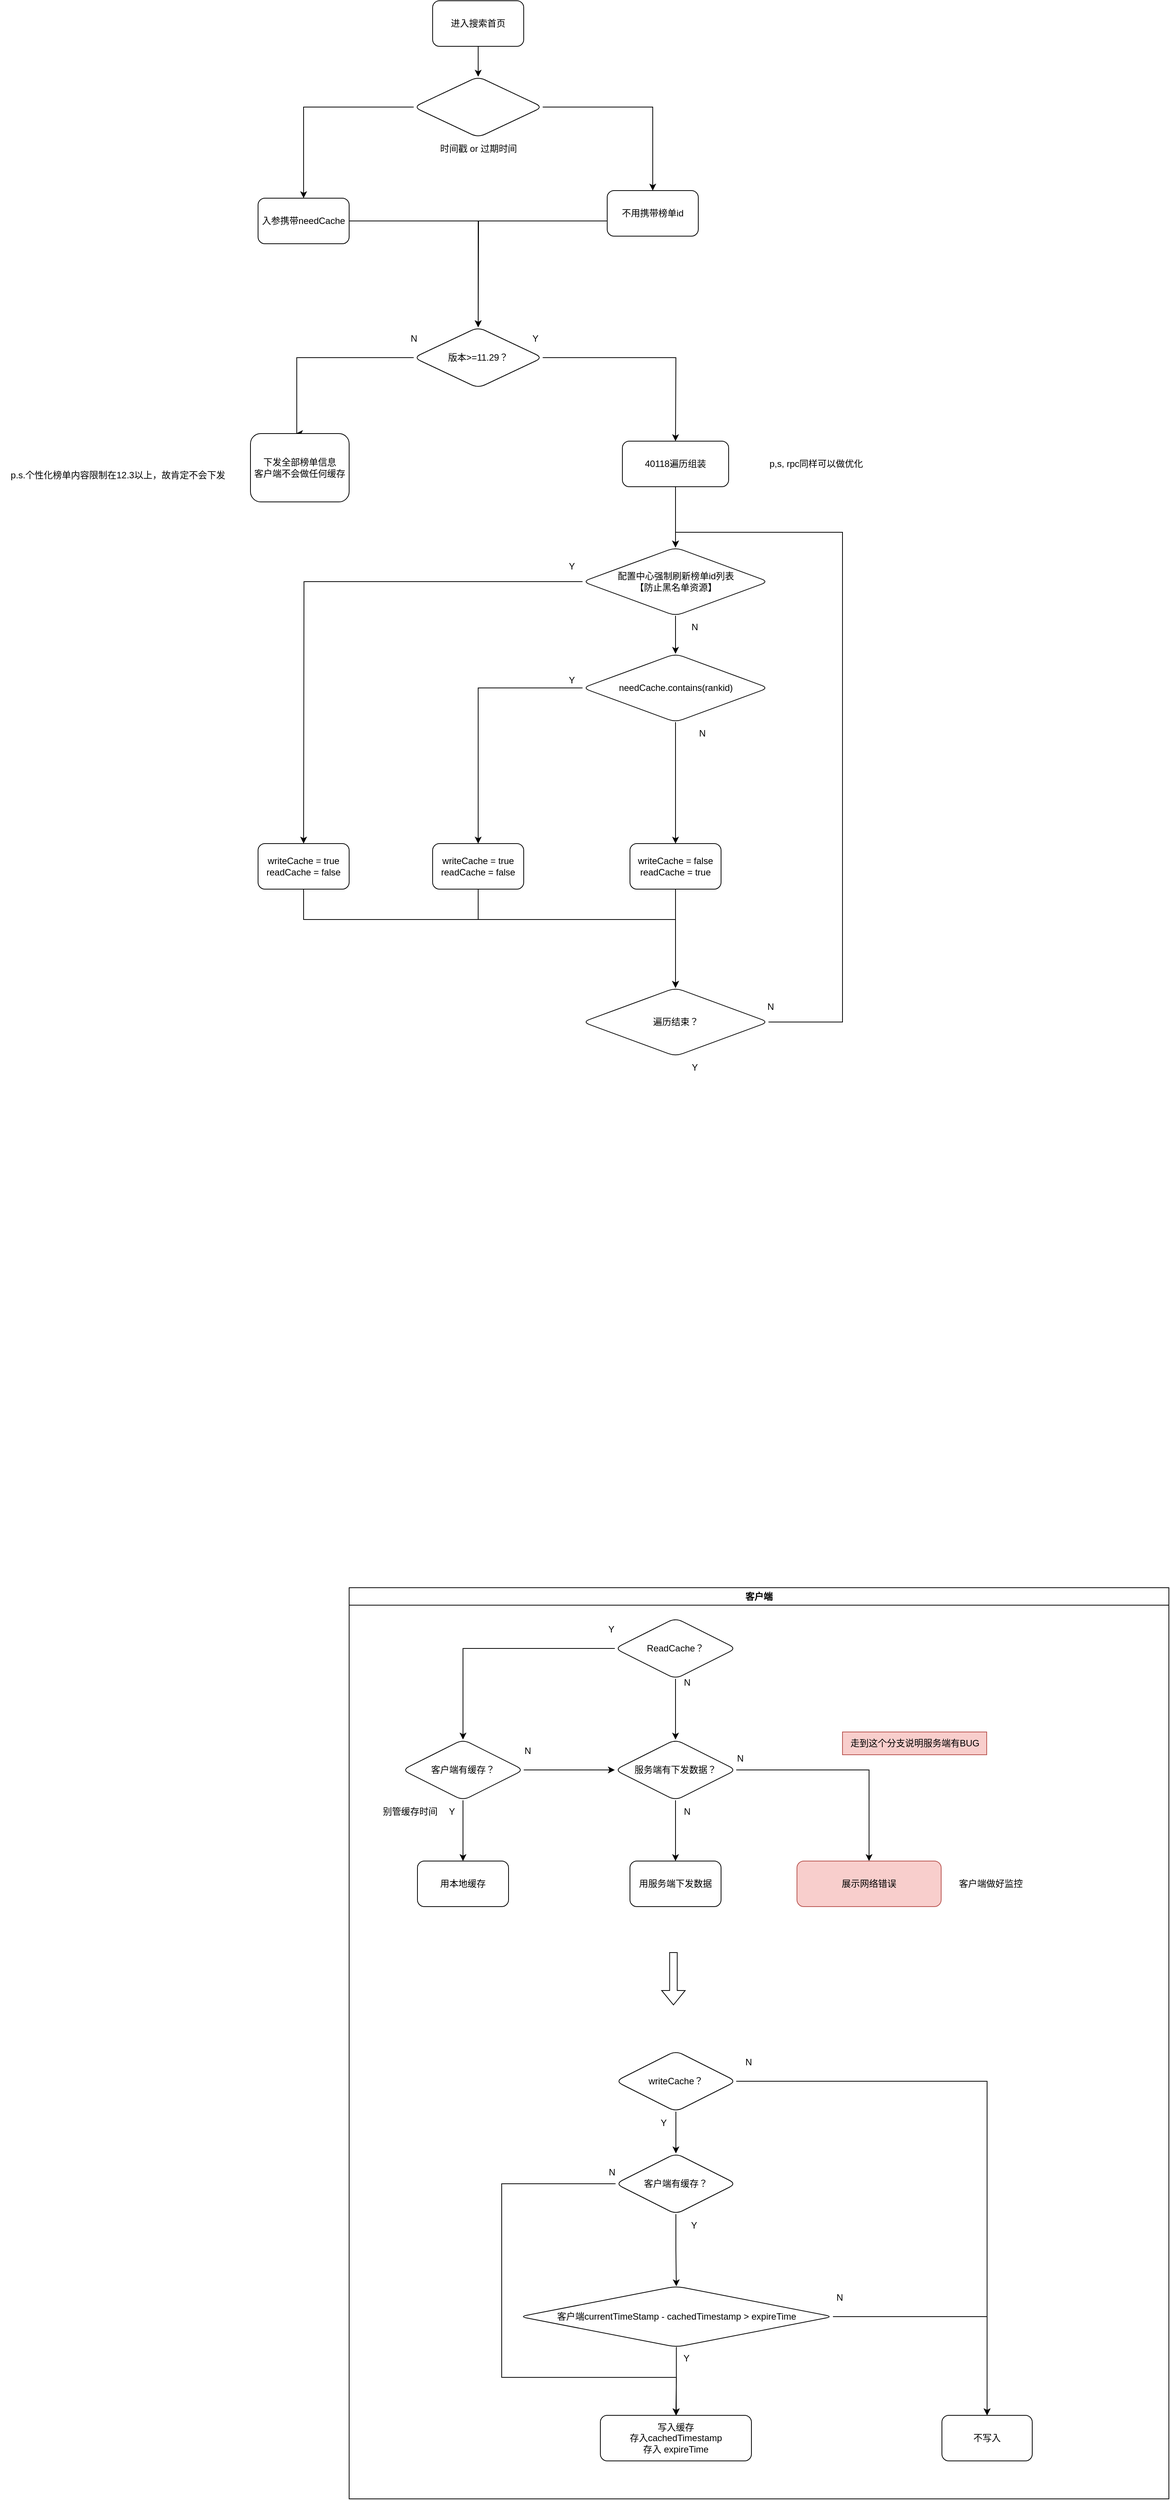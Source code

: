<mxfile version="26.0.16">
  <diagram name="第 1 页" id="NQEf47WvhXZKwdAwDiqe">
    <mxGraphModel dx="2401" dy="841" grid="1" gridSize="10" guides="1" tooltips="1" connect="1" arrows="1" fold="1" page="1" pageScale="1" pageWidth="827" pageHeight="1169" math="0" shadow="0">
      <root>
        <mxCell id="0" />
        <mxCell id="1" parent="0" />
        <mxCell id="9Gnq12phPFpCPruZLT1S-5" value="" style="edgeStyle=orthogonalEdgeStyle;rounded=0;orthogonalLoop=1;jettySize=auto;html=1;" edge="1" parent="1" source="9Gnq12phPFpCPruZLT1S-2" target="9Gnq12phPFpCPruZLT1S-4">
          <mxGeometry relative="1" as="geometry" />
        </mxCell>
        <mxCell id="9Gnq12phPFpCPruZLT1S-2" value="进入搜索首页" style="rounded=1;whiteSpace=wrap;html=1;" vertex="1" parent="1">
          <mxGeometry x="280" y="70" width="120" height="60" as="geometry" />
        </mxCell>
        <mxCell id="9Gnq12phPFpCPruZLT1S-7" value="" style="edgeStyle=orthogonalEdgeStyle;rounded=0;orthogonalLoop=1;jettySize=auto;html=1;" edge="1" parent="1" source="9Gnq12phPFpCPruZLT1S-4" target="9Gnq12phPFpCPruZLT1S-6">
          <mxGeometry relative="1" as="geometry" />
        </mxCell>
        <mxCell id="9Gnq12phPFpCPruZLT1S-9" value="" style="edgeStyle=orthogonalEdgeStyle;rounded=0;orthogonalLoop=1;jettySize=auto;html=1;" edge="1" parent="1" source="9Gnq12phPFpCPruZLT1S-4" target="9Gnq12phPFpCPruZLT1S-8">
          <mxGeometry relative="1" as="geometry" />
        </mxCell>
        <mxCell id="9Gnq12phPFpCPruZLT1S-4" value="" style="rhombus;whiteSpace=wrap;html=1;rounded=1;" vertex="1" parent="1">
          <mxGeometry x="255" y="170" width="170" height="80" as="geometry" />
        </mxCell>
        <mxCell id="9Gnq12phPFpCPruZLT1S-14" value="" style="edgeStyle=orthogonalEdgeStyle;rounded=0;orthogonalLoop=1;jettySize=auto;html=1;" edge="1" parent="1" source="9Gnq12phPFpCPruZLT1S-6">
          <mxGeometry relative="1" as="geometry">
            <mxPoint x="340" y="500" as="targetPoint" />
          </mxGeometry>
        </mxCell>
        <mxCell id="9Gnq12phPFpCPruZLT1S-6" value="入参携带needCache" style="whiteSpace=wrap;html=1;rounded=1;" vertex="1" parent="1">
          <mxGeometry x="50" y="330" width="120" height="60" as="geometry" />
        </mxCell>
        <mxCell id="9Gnq12phPFpCPruZLT1S-19" style="edgeStyle=orthogonalEdgeStyle;rounded=0;orthogonalLoop=1;jettySize=auto;html=1;entryX=0.5;entryY=0;entryDx=0;entryDy=0;" edge="1" parent="1" source="9Gnq12phPFpCPruZLT1S-8">
          <mxGeometry relative="1" as="geometry">
            <mxPoint x="340" y="500" as="targetPoint" />
            <Array as="points">
              <mxPoint x="340" y="360" />
            </Array>
          </mxGeometry>
        </mxCell>
        <mxCell id="9Gnq12phPFpCPruZLT1S-8" value="不用携带榜单id" style="whiteSpace=wrap;html=1;rounded=1;" vertex="1" parent="1">
          <mxGeometry x="510" y="320" width="120" height="60" as="geometry" />
        </mxCell>
        <mxCell id="9Gnq12phPFpCPruZLT1S-31" value="" style="edgeStyle=orthogonalEdgeStyle;rounded=0;orthogonalLoop=1;jettySize=auto;html=1;" edge="1" parent="1" source="9Gnq12phPFpCPruZLT1S-18">
          <mxGeometry relative="1" as="geometry">
            <mxPoint x="600" y="790" as="targetPoint" />
          </mxGeometry>
        </mxCell>
        <mxCell id="9Gnq12phPFpCPruZLT1S-18" value="40118遍历组装" style="whiteSpace=wrap;html=1;rounded=1;" vertex="1" parent="1">
          <mxGeometry x="530" y="650" width="140" height="60" as="geometry" />
        </mxCell>
        <mxCell id="9Gnq12phPFpCPruZLT1S-20" value="时间戳 or 过期时间" style="text;html=1;align=center;verticalAlign=middle;resizable=0;points=[];autosize=1;strokeColor=none;fillColor=none;" vertex="1" parent="1">
          <mxGeometry x="280" y="250" width="120" height="30" as="geometry" />
        </mxCell>
        <mxCell id="9Gnq12phPFpCPruZLT1S-25" style="edgeStyle=orthogonalEdgeStyle;rounded=0;orthogonalLoop=1;jettySize=auto;html=1;" edge="1" parent="1" source="9Gnq12phPFpCPruZLT1S-21">
          <mxGeometry relative="1" as="geometry">
            <mxPoint x="100" y="640" as="targetPoint" />
            <Array as="points">
              <mxPoint x="101" y="540" />
            </Array>
          </mxGeometry>
        </mxCell>
        <mxCell id="9Gnq12phPFpCPruZLT1S-26" style="edgeStyle=orthogonalEdgeStyle;rounded=0;orthogonalLoop=1;jettySize=auto;html=1;" edge="1" parent="1" source="9Gnq12phPFpCPruZLT1S-21">
          <mxGeometry relative="1" as="geometry">
            <mxPoint x="600" y="650" as="targetPoint" />
          </mxGeometry>
        </mxCell>
        <mxCell id="9Gnq12phPFpCPruZLT1S-21" value="版本&amp;gt;=11.29？" style="rhombus;whiteSpace=wrap;html=1;rounded=1;" vertex="1" parent="1">
          <mxGeometry x="255" y="500" width="170" height="80" as="geometry" />
        </mxCell>
        <mxCell id="9Gnq12phPFpCPruZLT1S-27" value="N" style="text;html=1;align=center;verticalAlign=middle;resizable=0;points=[];autosize=1;strokeColor=none;fillColor=none;" vertex="1" parent="1">
          <mxGeometry x="240" y="500" width="30" height="30" as="geometry" />
        </mxCell>
        <mxCell id="9Gnq12phPFpCPruZLT1S-28" value="Y" style="text;html=1;align=center;verticalAlign=middle;resizable=0;points=[];autosize=1;strokeColor=none;fillColor=none;" vertex="1" parent="1">
          <mxGeometry x="400" y="500" width="30" height="30" as="geometry" />
        </mxCell>
        <mxCell id="9Gnq12phPFpCPruZLT1S-29" value="下发全部榜单信息&lt;br&gt;客户端不会做任何缓存" style="whiteSpace=wrap;html=1;rounded=1;" vertex="1" parent="1">
          <mxGeometry x="40" y="640" width="130" height="90" as="geometry" />
        </mxCell>
        <mxCell id="9Gnq12phPFpCPruZLT1S-40" value="" style="edgeStyle=orthogonalEdgeStyle;rounded=0;orthogonalLoop=1;jettySize=auto;html=1;" edge="1" parent="1" source="9Gnq12phPFpCPruZLT1S-32" target="9Gnq12phPFpCPruZLT1S-39">
          <mxGeometry relative="1" as="geometry" />
        </mxCell>
        <mxCell id="9Gnq12phPFpCPruZLT1S-53" value="" style="edgeStyle=orthogonalEdgeStyle;rounded=0;orthogonalLoop=1;jettySize=auto;html=1;" edge="1" parent="1" source="9Gnq12phPFpCPruZLT1S-32" target="9Gnq12phPFpCPruZLT1S-52">
          <mxGeometry relative="1" as="geometry" />
        </mxCell>
        <mxCell id="9Gnq12phPFpCPruZLT1S-32" value="needCache.contains(rankid)" style="rhombus;whiteSpace=wrap;html=1;rounded=1;" vertex="1" parent="1">
          <mxGeometry x="477.5" y="930" width="245" height="90" as="geometry" />
        </mxCell>
        <mxCell id="9Gnq12phPFpCPruZLT1S-38" style="edgeStyle=orthogonalEdgeStyle;rounded=0;orthogonalLoop=1;jettySize=auto;html=1;entryX=0.5;entryY=0;entryDx=0;entryDy=0;" edge="1" parent="1" source="9Gnq12phPFpCPruZLT1S-33" target="9Gnq12phPFpCPruZLT1S-32">
          <mxGeometry relative="1" as="geometry" />
        </mxCell>
        <mxCell id="9Gnq12phPFpCPruZLT1S-88" style="edgeStyle=orthogonalEdgeStyle;rounded=0;orthogonalLoop=1;jettySize=auto;html=1;" edge="1" parent="1" source="9Gnq12phPFpCPruZLT1S-33">
          <mxGeometry relative="1" as="geometry">
            <mxPoint x="110" y="1180" as="targetPoint" />
          </mxGeometry>
        </mxCell>
        <mxCell id="9Gnq12phPFpCPruZLT1S-33" value="配置中心强制刷新榜单id列表&lt;br&gt;【防止黑名单资源】" style="rhombus;whiteSpace=wrap;html=1;rounded=1;" vertex="1" parent="1">
          <mxGeometry x="477.5" y="790" width="245" height="90" as="geometry" />
        </mxCell>
        <mxCell id="9Gnq12phPFpCPruZLT1S-36" value="Y" style="text;html=1;align=center;verticalAlign=middle;resizable=0;points=[];autosize=1;strokeColor=none;fillColor=none;" vertex="1" parent="1">
          <mxGeometry x="447.5" y="800" width="30" height="30" as="geometry" />
        </mxCell>
        <mxCell id="9Gnq12phPFpCPruZLT1S-37" value="N" style="text;html=1;align=center;verticalAlign=middle;resizable=0;points=[];autosize=1;strokeColor=none;fillColor=none;" vertex="1" parent="1">
          <mxGeometry x="610" y="880" width="30" height="30" as="geometry" />
        </mxCell>
        <mxCell id="9Gnq12phPFpCPruZLT1S-56" style="edgeStyle=orthogonalEdgeStyle;rounded=0;orthogonalLoop=1;jettySize=auto;html=1;entryX=0.5;entryY=0;entryDx=0;entryDy=0;" edge="1" parent="1" source="9Gnq12phPFpCPruZLT1S-39" target="9Gnq12phPFpCPruZLT1S-42">
          <mxGeometry relative="1" as="geometry">
            <Array as="points">
              <mxPoint x="340" y="1280" />
              <mxPoint x="600" y="1280" />
            </Array>
          </mxGeometry>
        </mxCell>
        <mxCell id="9Gnq12phPFpCPruZLT1S-39" value="writeCache = true&lt;br&gt;readCache = false" style="whiteSpace=wrap;html=1;rounded=1;" vertex="1" parent="1">
          <mxGeometry x="280" y="1180" width="120" height="60" as="geometry" />
        </mxCell>
        <mxCell id="9Gnq12phPFpCPruZLT1S-41" value="p.s.个性化榜单内容限制在12.3以上，故肯定不会下发" style="text;html=1;align=center;verticalAlign=middle;resizable=0;points=[];autosize=1;strokeColor=none;fillColor=none;" vertex="1" parent="1">
          <mxGeometry x="-290" y="680" width="310" height="30" as="geometry" />
        </mxCell>
        <mxCell id="9Gnq12phPFpCPruZLT1S-45" style="edgeStyle=orthogonalEdgeStyle;rounded=0;orthogonalLoop=1;jettySize=auto;html=1;entryX=0.5;entryY=0;entryDx=0;entryDy=0;" edge="1" parent="1" source="9Gnq12phPFpCPruZLT1S-42" target="9Gnq12phPFpCPruZLT1S-33">
          <mxGeometry relative="1" as="geometry">
            <Array as="points">
              <mxPoint x="820" y="1415" />
              <mxPoint x="820" y="770" />
              <mxPoint x="600" y="770" />
            </Array>
          </mxGeometry>
        </mxCell>
        <mxCell id="9Gnq12phPFpCPruZLT1S-42" value="遍历结束？" style="rhombus;whiteSpace=wrap;html=1;rounded=1;" vertex="1" parent="1">
          <mxGeometry x="477.5" y="1370" width="245" height="90" as="geometry" />
        </mxCell>
        <mxCell id="9Gnq12phPFpCPruZLT1S-49" value="p,s, rpc同样可以做优化" style="text;html=1;align=center;verticalAlign=middle;resizable=0;points=[];autosize=1;strokeColor=none;fillColor=none;" vertex="1" parent="1">
          <mxGeometry x="710" y="665" width="150" height="30" as="geometry" />
        </mxCell>
        <mxCell id="9Gnq12phPFpCPruZLT1S-50" value="N" style="text;html=1;align=center;verticalAlign=middle;resizable=0;points=[];autosize=1;strokeColor=none;fillColor=none;" vertex="1" parent="1">
          <mxGeometry x="710" y="1380" width="30" height="30" as="geometry" />
        </mxCell>
        <mxCell id="9Gnq12phPFpCPruZLT1S-51" value="Y" style="text;html=1;align=center;verticalAlign=middle;resizable=0;points=[];autosize=1;strokeColor=none;fillColor=none;" vertex="1" parent="1">
          <mxGeometry x="610" y="1460" width="30" height="30" as="geometry" />
        </mxCell>
        <mxCell id="9Gnq12phPFpCPruZLT1S-57" style="edgeStyle=orthogonalEdgeStyle;rounded=0;orthogonalLoop=1;jettySize=auto;html=1;entryX=0.5;entryY=0;entryDx=0;entryDy=0;" edge="1" parent="1" source="9Gnq12phPFpCPruZLT1S-52" target="9Gnq12phPFpCPruZLT1S-42">
          <mxGeometry relative="1" as="geometry" />
        </mxCell>
        <mxCell id="9Gnq12phPFpCPruZLT1S-52" value="writeCache = false&lt;br&gt;readCache = true" style="whiteSpace=wrap;html=1;rounded=1;" vertex="1" parent="1">
          <mxGeometry x="540" y="1180" width="120" height="60" as="geometry" />
        </mxCell>
        <mxCell id="9Gnq12phPFpCPruZLT1S-54" value="N" style="text;html=1;align=center;verticalAlign=middle;resizable=0;points=[];autosize=1;strokeColor=none;fillColor=none;" vertex="1" parent="1">
          <mxGeometry x="620" y="1020" width="30" height="30" as="geometry" />
        </mxCell>
        <mxCell id="9Gnq12phPFpCPruZLT1S-55" value="Y" style="text;html=1;align=center;verticalAlign=middle;resizable=0;points=[];autosize=1;strokeColor=none;fillColor=none;" vertex="1" parent="1">
          <mxGeometry x="447.5" y="950" width="30" height="30" as="geometry" />
        </mxCell>
        <mxCell id="9Gnq12phPFpCPruZLT1S-66" value="" style="edgeStyle=orthogonalEdgeStyle;rounded=0;orthogonalLoop=1;jettySize=auto;html=1;entryX=0.5;entryY=0;entryDx=0;entryDy=0;" edge="1" parent="1" source="9Gnq12phPFpCPruZLT1S-61" target="9Gnq12phPFpCPruZLT1S-103">
          <mxGeometry relative="1" as="geometry">
            <mxPoint x="600" y="2350" as="targetPoint" />
          </mxGeometry>
        </mxCell>
        <mxCell id="9Gnq12phPFpCPruZLT1S-104" style="edgeStyle=orthogonalEdgeStyle;rounded=0;orthogonalLoop=1;jettySize=auto;html=1;entryX=0.5;entryY=0;entryDx=0;entryDy=0;" edge="1" parent="1" source="9Gnq12phPFpCPruZLT1S-61" target="9Gnq12phPFpCPruZLT1S-94">
          <mxGeometry relative="1" as="geometry" />
        </mxCell>
        <mxCell id="9Gnq12phPFpCPruZLT1S-61" value="ReadCache？" style="rhombus;whiteSpace=wrap;html=1;rounded=1;" vertex="1" parent="1">
          <mxGeometry x="520" y="2200" width="160" height="80" as="geometry" />
        </mxCell>
        <mxCell id="9Gnq12phPFpCPruZLT1S-67" value="Y" style="text;html=1;align=center;verticalAlign=middle;resizable=0;points=[];autosize=1;strokeColor=none;fillColor=none;" vertex="1" parent="1">
          <mxGeometry x="500" y="2200" width="30" height="30" as="geometry" />
        </mxCell>
        <mxCell id="9Gnq12phPFpCPruZLT1S-68" value="N" style="text;html=1;align=center;verticalAlign=middle;resizable=0;points=[];autosize=1;strokeColor=none;fillColor=none;" vertex="1" parent="1">
          <mxGeometry x="600" y="2270" width="30" height="30" as="geometry" />
        </mxCell>
        <mxCell id="9Gnq12phPFpCPruZLT1S-90" style="edgeStyle=orthogonalEdgeStyle;rounded=0;orthogonalLoop=1;jettySize=auto;html=1;entryX=0.5;entryY=0;entryDx=0;entryDy=0;" edge="1" parent="1" source="9Gnq12phPFpCPruZLT1S-89" target="9Gnq12phPFpCPruZLT1S-42">
          <mxGeometry relative="1" as="geometry">
            <Array as="points">
              <mxPoint x="110" y="1280" />
              <mxPoint x="600" y="1280" />
            </Array>
          </mxGeometry>
        </mxCell>
        <mxCell id="9Gnq12phPFpCPruZLT1S-89" value="writeCache = true&lt;br&gt;readCache = false" style="whiteSpace=wrap;html=1;rounded=1;" vertex="1" parent="1">
          <mxGeometry x="50" y="1180" width="120" height="60" as="geometry" />
        </mxCell>
        <mxCell id="9Gnq12phPFpCPruZLT1S-96" style="edgeStyle=orthogonalEdgeStyle;rounded=0;orthogonalLoop=1;jettySize=auto;html=1;entryX=0;entryY=0.5;entryDx=0;entryDy=0;" edge="1" parent="1" source="9Gnq12phPFpCPruZLT1S-94" target="9Gnq12phPFpCPruZLT1S-103">
          <mxGeometry relative="1" as="geometry">
            <mxPoint x="540" y="2380" as="targetPoint" />
            <Array as="points" />
          </mxGeometry>
        </mxCell>
        <mxCell id="9Gnq12phPFpCPruZLT1S-100" style="edgeStyle=orthogonalEdgeStyle;rounded=0;orthogonalLoop=1;jettySize=auto;html=1;entryX=0.5;entryY=0;entryDx=0;entryDy=0;" edge="1" parent="1" source="9Gnq12phPFpCPruZLT1S-94" target="9Gnq12phPFpCPruZLT1S-97">
          <mxGeometry relative="1" as="geometry" />
        </mxCell>
        <mxCell id="9Gnq12phPFpCPruZLT1S-94" value="客户端有缓存？" style="rhombus;whiteSpace=wrap;html=1;rounded=1;" vertex="1" parent="1">
          <mxGeometry x="240" y="2360" width="160" height="80" as="geometry" />
        </mxCell>
        <mxCell id="9Gnq12phPFpCPruZLT1S-97" value="用本地缓存" style="whiteSpace=wrap;html=1;rounded=1;" vertex="1" parent="1">
          <mxGeometry x="260" y="2520" width="120" height="60" as="geometry" />
        </mxCell>
        <mxCell id="9Gnq12phPFpCPruZLT1S-101" value="Y" style="text;html=1;align=center;verticalAlign=middle;resizable=0;points=[];autosize=1;strokeColor=none;fillColor=none;" vertex="1" parent="1">
          <mxGeometry x="290" y="2440" width="30" height="30" as="geometry" />
        </mxCell>
        <mxCell id="9Gnq12phPFpCPruZLT1S-102" value="N" style="text;html=1;align=center;verticalAlign=middle;resizable=0;points=[];autosize=1;strokeColor=none;fillColor=none;" vertex="1" parent="1">
          <mxGeometry x="390" y="2360" width="30" height="30" as="geometry" />
        </mxCell>
        <mxCell id="9Gnq12phPFpCPruZLT1S-106" value="" style="edgeStyle=orthogonalEdgeStyle;rounded=0;orthogonalLoop=1;jettySize=auto;html=1;" edge="1" parent="1" source="9Gnq12phPFpCPruZLT1S-103" target="9Gnq12phPFpCPruZLT1S-105">
          <mxGeometry relative="1" as="geometry" />
        </mxCell>
        <mxCell id="9Gnq12phPFpCPruZLT1S-107" style="edgeStyle=orthogonalEdgeStyle;rounded=0;orthogonalLoop=1;jettySize=auto;html=1;entryX=0.5;entryY=0;entryDx=0;entryDy=0;" edge="1" parent="1" source="9Gnq12phPFpCPruZLT1S-103" target="9Gnq12phPFpCPruZLT1S-109">
          <mxGeometry relative="1" as="geometry">
            <mxPoint x="840" y="2510" as="targetPoint" />
          </mxGeometry>
        </mxCell>
        <mxCell id="9Gnq12phPFpCPruZLT1S-103" value="服务端有下发数据？" style="rhombus;whiteSpace=wrap;html=1;rounded=1;" vertex="1" parent="1">
          <mxGeometry x="520" y="2360" width="160" height="80" as="geometry" />
        </mxCell>
        <mxCell id="9Gnq12phPFpCPruZLT1S-105" value="用服务端下发数据" style="whiteSpace=wrap;html=1;rounded=1;" vertex="1" parent="1">
          <mxGeometry x="540" y="2520" width="120" height="60" as="geometry" />
        </mxCell>
        <mxCell id="9Gnq12phPFpCPruZLT1S-109" value="展示网络错误" style="whiteSpace=wrap;html=1;rounded=1;fillColor=#f8cecc;strokeColor=#b85450;" vertex="1" parent="1">
          <mxGeometry x="760" y="2520" width="190" height="60" as="geometry" />
        </mxCell>
        <mxCell id="9Gnq12phPFpCPruZLT1S-110" value="N" style="text;html=1;align=center;verticalAlign=middle;resizable=0;points=[];autosize=1;strokeColor=none;fillColor=none;" vertex="1" parent="1">
          <mxGeometry x="670" y="2370" width="30" height="30" as="geometry" />
        </mxCell>
        <mxCell id="9Gnq12phPFpCPruZLT1S-113" value="N" style="text;html=1;align=center;verticalAlign=middle;resizable=0;points=[];autosize=1;strokeColor=none;fillColor=none;" vertex="1" parent="1">
          <mxGeometry x="600" y="2440" width="30" height="30" as="geometry" />
        </mxCell>
        <mxCell id="9Gnq12phPFpCPruZLT1S-129" value="客户端做好监控" style="text;html=1;align=center;verticalAlign=middle;resizable=0;points=[];autosize=1;strokeColor=none;fillColor=none;" vertex="1" parent="1">
          <mxGeometry x="960" y="2535" width="110" height="30" as="geometry" />
        </mxCell>
        <mxCell id="9Gnq12phPFpCPruZLT1S-150" value="客户端" style="swimlane;whiteSpace=wrap;html=1;" vertex="1" parent="1">
          <mxGeometry x="170" y="2160" width="1080" height="1200" as="geometry" />
        </mxCell>
        <mxCell id="9Gnq12phPFpCPruZLT1S-117" style="edgeStyle=orthogonalEdgeStyle;rounded=0;orthogonalLoop=1;jettySize=auto;html=1;entryX=0.5;entryY=0;entryDx=0;entryDy=0;" edge="1" parent="9Gnq12phPFpCPruZLT1S-150" source="9Gnq12phPFpCPruZLT1S-71" target="9Gnq12phPFpCPruZLT1S-115">
          <mxGeometry relative="1" as="geometry" />
        </mxCell>
        <mxCell id="9Gnq12phPFpCPruZLT1S-137" style="edgeStyle=orthogonalEdgeStyle;rounded=0;orthogonalLoop=1;jettySize=auto;html=1;entryX=0.5;entryY=0;entryDx=0;entryDy=0;" edge="1" parent="9Gnq12phPFpCPruZLT1S-150" source="9Gnq12phPFpCPruZLT1S-71" target="9Gnq12phPFpCPruZLT1S-134">
          <mxGeometry relative="1" as="geometry" />
        </mxCell>
        <mxCell id="9Gnq12phPFpCPruZLT1S-71" value="writeCache？" style="rhombus;whiteSpace=wrap;html=1;rounded=1;" vertex="1" parent="9Gnq12phPFpCPruZLT1S-150">
          <mxGeometry x="351.01" y="610" width="159" height="80" as="geometry" />
        </mxCell>
        <mxCell id="9Gnq12phPFpCPruZLT1S-74" value="Y" style="text;html=1;align=center;verticalAlign=middle;resizable=0;points=[];autosize=1;strokeColor=none;fillColor=none;" vertex="1" parent="9Gnq12phPFpCPruZLT1S-150">
          <mxGeometry x="398.51" y="690" width="30" height="30" as="geometry" />
        </mxCell>
        <mxCell id="9Gnq12phPFpCPruZLT1S-75" value="N" style="text;html=1;align=center;verticalAlign=middle;resizable=0;points=[];autosize=1;strokeColor=none;fillColor=none;" vertex="1" parent="9Gnq12phPFpCPruZLT1S-150">
          <mxGeometry x="511.01" y="610" width="30" height="30" as="geometry" />
        </mxCell>
        <mxCell id="9Gnq12phPFpCPruZLT1S-136" style="edgeStyle=orthogonalEdgeStyle;rounded=0;orthogonalLoop=1;jettySize=auto;html=1;" edge="1" parent="9Gnq12phPFpCPruZLT1S-150" source="9Gnq12phPFpCPruZLT1S-115">
          <mxGeometry relative="1" as="geometry">
            <mxPoint x="431.01" y="1090" as="targetPoint" />
            <Array as="points">
              <mxPoint x="201.01" y="785" />
              <mxPoint x="201.01" y="1040" />
              <mxPoint x="431.01" y="1040" />
            </Array>
          </mxGeometry>
        </mxCell>
        <mxCell id="9Gnq12phPFpCPruZLT1S-147" style="edgeStyle=orthogonalEdgeStyle;rounded=0;orthogonalLoop=1;jettySize=auto;html=1;entryX=0.5;entryY=0;entryDx=0;entryDy=0;" edge="1" parent="9Gnq12phPFpCPruZLT1S-150" source="9Gnq12phPFpCPruZLT1S-115" target="9Gnq12phPFpCPruZLT1S-130">
          <mxGeometry relative="1" as="geometry" />
        </mxCell>
        <mxCell id="9Gnq12phPFpCPruZLT1S-115" value="客户端有缓存？" style="rhombus;whiteSpace=wrap;html=1;rounded=1;" vertex="1" parent="9Gnq12phPFpCPruZLT1S-150">
          <mxGeometry x="351.01" y="745" width="159" height="80" as="geometry" />
        </mxCell>
        <mxCell id="9Gnq12phPFpCPruZLT1S-123" value="N" style="text;html=1;align=center;verticalAlign=middle;resizable=0;points=[];autosize=1;strokeColor=none;fillColor=none;" vertex="1" parent="9Gnq12phPFpCPruZLT1S-150">
          <mxGeometry x="331.01" y="755" width="30" height="30" as="geometry" />
        </mxCell>
        <mxCell id="9Gnq12phPFpCPruZLT1S-126" value="Y" style="text;html=1;align=center;verticalAlign=middle;resizable=0;points=[];autosize=1;strokeColor=none;fillColor=none;" vertex="1" parent="9Gnq12phPFpCPruZLT1S-150">
          <mxGeometry x="438.51" y="825" width="30" height="30" as="geometry" />
        </mxCell>
        <mxCell id="9Gnq12phPFpCPruZLT1S-132" value="" style="edgeStyle=orthogonalEdgeStyle;rounded=0;orthogonalLoop=1;jettySize=auto;html=1;" edge="1" parent="9Gnq12phPFpCPruZLT1S-150" source="9Gnq12phPFpCPruZLT1S-130" target="9Gnq12phPFpCPruZLT1S-131">
          <mxGeometry relative="1" as="geometry" />
        </mxCell>
        <mxCell id="9Gnq12phPFpCPruZLT1S-135" value="" style="edgeStyle=orthogonalEdgeStyle;rounded=0;orthogonalLoop=1;jettySize=auto;html=1;" edge="1" parent="9Gnq12phPFpCPruZLT1S-150" source="9Gnq12phPFpCPruZLT1S-130" target="9Gnq12phPFpCPruZLT1S-134">
          <mxGeometry relative="1" as="geometry" />
        </mxCell>
        <mxCell id="9Gnq12phPFpCPruZLT1S-130" value="客户端currentTimeStamp - cachedTimestamp &amp;gt; expireTime" style="rhombus;whiteSpace=wrap;html=1;rounded=1;" vertex="1" parent="9Gnq12phPFpCPruZLT1S-150">
          <mxGeometry x="224.67" y="920" width="412.75" height="80" as="geometry" />
        </mxCell>
        <mxCell id="9Gnq12phPFpCPruZLT1S-131" value="写入缓存&lt;br&gt;存入cachedTimestamp&lt;br&gt;存入 expireTime" style="whiteSpace=wrap;html=1;rounded=1;" vertex="1" parent="9Gnq12phPFpCPruZLT1S-150">
          <mxGeometry x="331" y="1090" width="199.01" height="60" as="geometry" />
        </mxCell>
        <mxCell id="9Gnq12phPFpCPruZLT1S-134" value="不写入" style="whiteSpace=wrap;html=1;rounded=1;" vertex="1" parent="9Gnq12phPFpCPruZLT1S-150">
          <mxGeometry x="781.005" y="1090" width="119" height="60" as="geometry" />
        </mxCell>
        <mxCell id="9Gnq12phPFpCPruZLT1S-140" value="Y" style="text;html=1;align=center;verticalAlign=middle;resizable=0;points=[];autosize=1;strokeColor=none;fillColor=none;" vertex="1" parent="9Gnq12phPFpCPruZLT1S-150">
          <mxGeometry x="428.51" y="1000" width="30" height="30" as="geometry" />
        </mxCell>
        <mxCell id="9Gnq12phPFpCPruZLT1S-141" value="N" style="text;html=1;align=center;verticalAlign=middle;resizable=0;points=[];autosize=1;strokeColor=none;fillColor=none;" vertex="1" parent="9Gnq12phPFpCPruZLT1S-150">
          <mxGeometry x="631.01" y="920" width="30" height="30" as="geometry" />
        </mxCell>
        <mxCell id="9Gnq12phPFpCPruZLT1S-152" value="" style="shape=flexArrow;endArrow=classic;html=1;rounded=0;" edge="1" parent="9Gnq12phPFpCPruZLT1S-150">
          <mxGeometry width="50" height="50" relative="1" as="geometry">
            <mxPoint x="427.26" y="480" as="sourcePoint" />
            <mxPoint x="427.26" y="550" as="targetPoint" />
          </mxGeometry>
        </mxCell>
        <mxCell id="9Gnq12phPFpCPruZLT1S-112" value="走到这个分支说明服务端有BUG" style="text;html=1;align=center;verticalAlign=middle;resizable=0;points=[];autosize=1;strokeColor=#b85450;fillColor=#f8cecc;" vertex="1" parent="9Gnq12phPFpCPruZLT1S-150">
          <mxGeometry x="650" y="190" width="190" height="30" as="geometry" />
        </mxCell>
        <mxCell id="9Gnq12phPFpCPruZLT1S-153" value="别管缓存时间" style="text;html=1;align=center;verticalAlign=middle;resizable=0;points=[];autosize=1;strokeColor=none;fillColor=none;" vertex="1" parent="9Gnq12phPFpCPruZLT1S-150">
          <mxGeometry x="30" y="280" width="100" height="30" as="geometry" />
        </mxCell>
      </root>
    </mxGraphModel>
  </diagram>
</mxfile>
